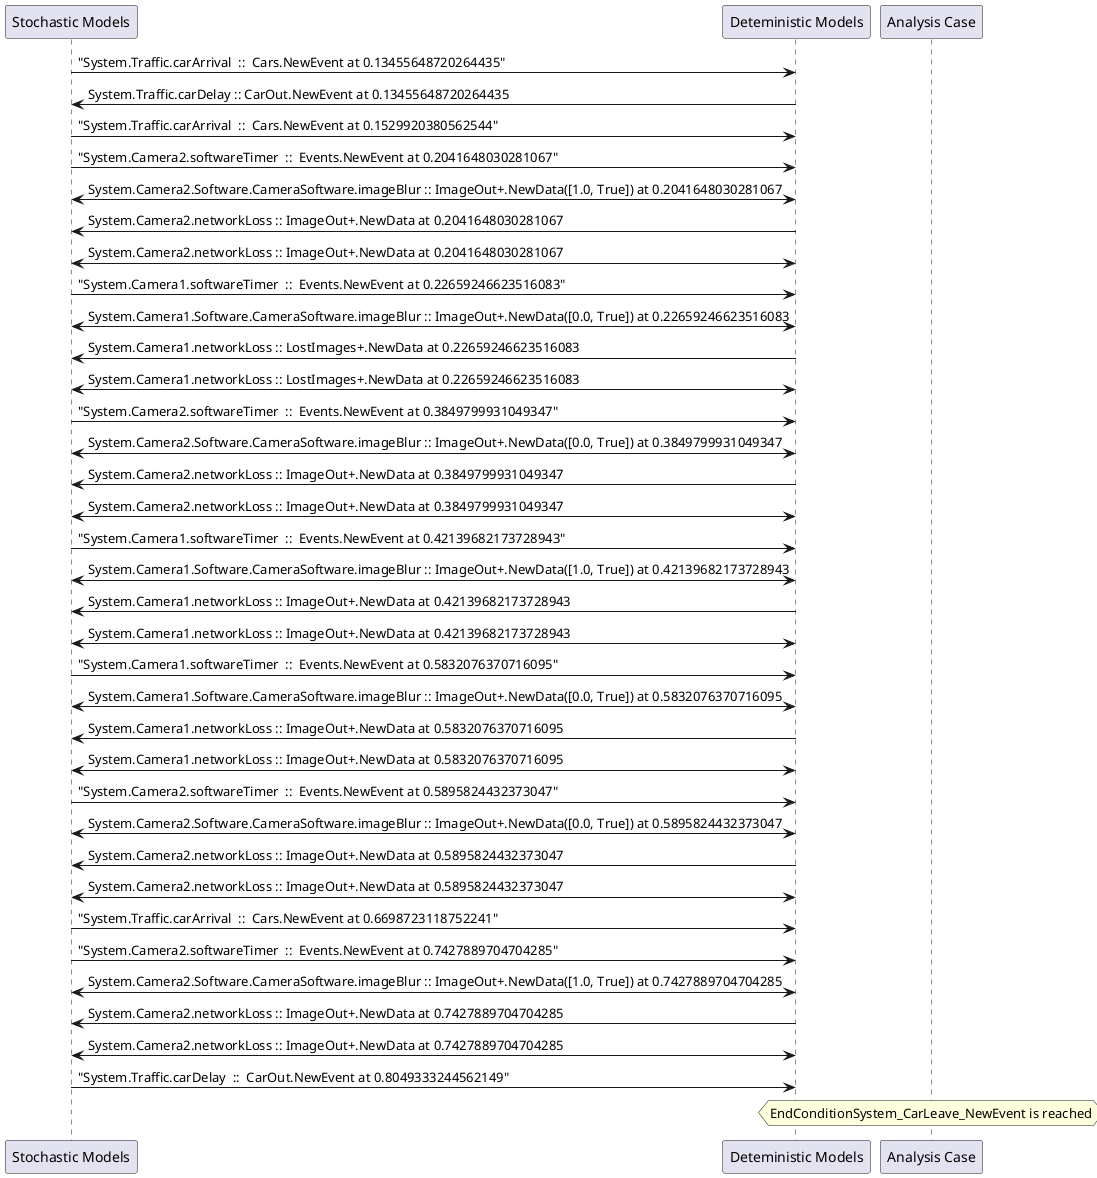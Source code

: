 
	@startuml
	participant "Stochastic Models" as stochmodel
	participant "Deteministic Models" as detmodel
	participant "Analysis Case" as analysis
	{34660_stop} stochmodel -> detmodel : "System.Traffic.carArrival  ::  Cars.NewEvent at 0.13455648720264435"
{34671_start} detmodel -> stochmodel : System.Traffic.carDelay :: CarOut.NewEvent at 0.13455648720264435
{34661_stop} stochmodel -> detmodel : "System.Traffic.carArrival  ::  Cars.NewEvent at 0.1529920380562544"
{34644_stop} stochmodel -> detmodel : "System.Camera2.softwareTimer  ::  Events.NewEvent at 0.2041648030281067"
detmodel <-> stochmodel : System.Camera2.Software.CameraSoftware.imageBlur :: ImageOut+.NewData([1.0, True]) at 0.2041648030281067
detmodel -> stochmodel : System.Camera2.networkLoss :: ImageOut+.NewData at 0.2041648030281067
detmodel <-> stochmodel : System.Camera2.networkLoss :: ImageOut+.NewData at 0.2041648030281067
{34629_stop} stochmodel -> detmodel : "System.Camera1.softwareTimer  ::  Events.NewEvent at 0.22659246623516083"
detmodel <-> stochmodel : System.Camera1.Software.CameraSoftware.imageBlur :: ImageOut+.NewData([0.0, True]) at 0.22659246623516083
detmodel -> stochmodel : System.Camera1.networkLoss :: LostImages+.NewData at 0.22659246623516083
detmodel <-> stochmodel : System.Camera1.networkLoss :: LostImages+.NewData at 0.22659246623516083
{34645_stop} stochmodel -> detmodel : "System.Camera2.softwareTimer  ::  Events.NewEvent at 0.3849799931049347"
detmodel <-> stochmodel : System.Camera2.Software.CameraSoftware.imageBlur :: ImageOut+.NewData([0.0, True]) at 0.3849799931049347
detmodel -> stochmodel : System.Camera2.networkLoss :: ImageOut+.NewData at 0.3849799931049347
detmodel <-> stochmodel : System.Camera2.networkLoss :: ImageOut+.NewData at 0.3849799931049347
{34630_stop} stochmodel -> detmodel : "System.Camera1.softwareTimer  ::  Events.NewEvent at 0.42139682173728943"
detmodel <-> stochmodel : System.Camera1.Software.CameraSoftware.imageBlur :: ImageOut+.NewData([1.0, True]) at 0.42139682173728943
detmodel -> stochmodel : System.Camera1.networkLoss :: ImageOut+.NewData at 0.42139682173728943
detmodel <-> stochmodel : System.Camera1.networkLoss :: ImageOut+.NewData at 0.42139682173728943
{34631_stop} stochmodel -> detmodel : "System.Camera1.softwareTimer  ::  Events.NewEvent at 0.5832076370716095"
detmodel <-> stochmodel : System.Camera1.Software.CameraSoftware.imageBlur :: ImageOut+.NewData([0.0, True]) at 0.5832076370716095
detmodel -> stochmodel : System.Camera1.networkLoss :: ImageOut+.NewData at 0.5832076370716095
detmodel <-> stochmodel : System.Camera1.networkLoss :: ImageOut+.NewData at 0.5832076370716095
{34646_stop} stochmodel -> detmodel : "System.Camera2.softwareTimer  ::  Events.NewEvent at 0.5895824432373047"
detmodel <-> stochmodel : System.Camera2.Software.CameraSoftware.imageBlur :: ImageOut+.NewData([0.0, True]) at 0.5895824432373047
detmodel -> stochmodel : System.Camera2.networkLoss :: ImageOut+.NewData at 0.5895824432373047
detmodel <-> stochmodel : System.Camera2.networkLoss :: ImageOut+.NewData at 0.5895824432373047
{34662_stop} stochmodel -> detmodel : "System.Traffic.carArrival  ::  Cars.NewEvent at 0.6698723118752241"
{34647_stop} stochmodel -> detmodel : "System.Camera2.softwareTimer  ::  Events.NewEvent at 0.7427889704704285"
detmodel <-> stochmodel : System.Camera2.Software.CameraSoftware.imageBlur :: ImageOut+.NewData([1.0, True]) at 0.7427889704704285
detmodel -> stochmodel : System.Camera2.networkLoss :: ImageOut+.NewData at 0.7427889704704285
detmodel <-> stochmodel : System.Camera2.networkLoss :: ImageOut+.NewData at 0.7427889704704285
{34671_stop} stochmodel -> detmodel : "System.Traffic.carDelay  ::  CarOut.NewEvent at 0.8049333244562149"
{34671_start} <-> {34671_stop} : delay
hnote over analysis 
EndConditionSystem_CarLeave_NewEvent is reached
endnote
@enduml